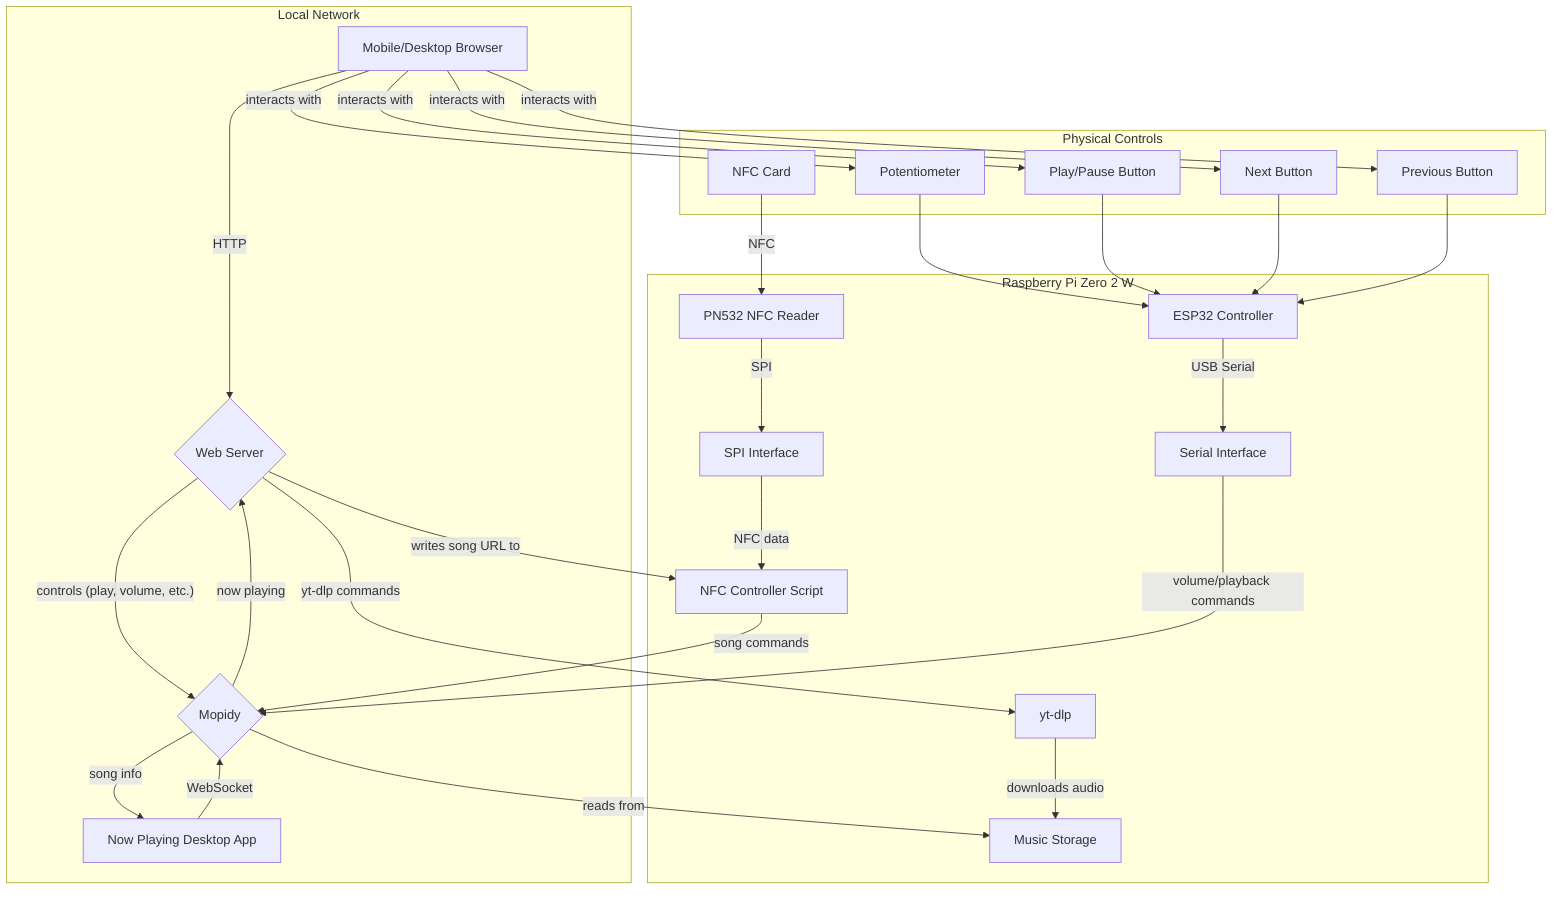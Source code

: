 graph TD
    subgraph "Local Network"
        A[Mobile/Desktop Browser] -- HTTP --> B{Web Server};
        D[Now Playing Desktop App] -- WebSocket --> C{Mopidy};
    end

    subgraph "Raspberry Pi Zero 2 W"
        B -- "controls (play, volume, etc.)" --> C;
        C -- "song info" --> D;
        C -- "now playing" --> B;
        B -- "yt-dlp commands" --> E[yt-dlp];
        E -- "downloads audio" --> F[Music Storage];
        C -- "reads from" --> F;
        G[PN532 NFC Reader] -- SPI --> H[SPI Interface];
        H -- "NFC data" --> I[NFC Controller Script];
        I -- "song commands" --> C;
        B -- "writes song URL to" --> I;
        J[ESP32 Controller] -- USB Serial --> K[Serial Interface];
        K -- "volume/playback commands" --> C;
    end

    subgraph "Physical Controls"
        L[NFC Card] -- "NFC" --> G;
        M[Potentiometer] --> J;
        N[Play/Pause Button] --> J;
        O[Next Button] --> J;
        P[Previous Button] --> J;
    end

    A -- "interacts with" --> M;
    A -- "interacts with" --> N;
    A -- "interacts with" --> O;
    A -- "interacts with" --> P;